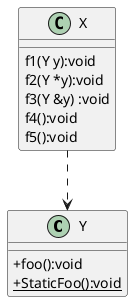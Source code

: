 @startuml
skinparam classAttributeIconSize 0
class Y
{
+     foo():void
+     {static} StaticFoo():void
}
class X
{
	f1(Y y):void  
	f2(Y *y):void 
	f3(Y &y) :void
	f4():void     
	f5():void     
}
X  ..>  Y
@enduml
